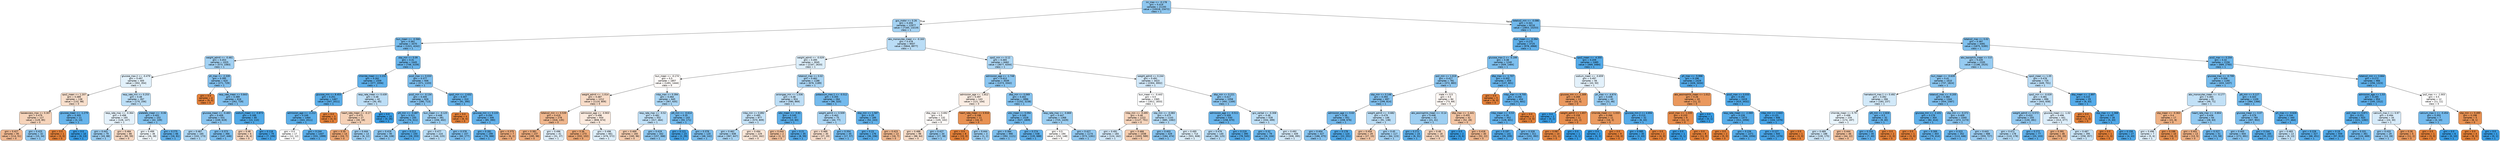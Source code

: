 digraph Tree {
node [shape=box, style="filled, rounded", color="black", fontname="helvetica"] ;
edge [fontname="helvetica"] ;
0 [label="inr_max <= -0.178\ngini = 0.419\nsamples = 21193\nvalue = [10018, 23472]\nclass = 1", fillcolor="#8ec7f0"] ;
1 [label="gcs_motor <= 0.26\ngini = 0.456\nsamples = 12977\nvalue = [7165, 13219]\nclass = 1", fillcolor="#a4d2f3"] ;
0 -> 1 [labeldistance=2.5, labelangle=45, headlabel="True"] ;
2 [label="bun_mean <= -0.566\ngini = 0.362\nsamples = 3470\nvalue = [1321, 4242]\nclass = 1", fillcolor="#77bced"] ;
1 -> 2 ;
3 [label="weight_admit <= -0.461\ngini = 0.453\nsamples = 1025\nvalue = [573, 1083]\nclass = 1", fillcolor="#a2d1f3"] ;
2 -> 3 ;
4 [label="glucose_max.2 <= -0.479\ngini = 0.497\nsamples = 405\nvalue = [302, 354]\nclass = 1", fillcolor="#e2f1fb"] ;
3 -> 4 ;
5 [label="spo2_mean <= 1.207\ngini = 0.489\nsamples = 138\nvalue = [132, 98]\nclass = 0", fillcolor="#f8dfcc"] ;
4 -> 5 ;
6 [label="baseexcess_max <= 0.307\ngini = 0.479\nsamples = 127\nvalue = [129, 85]\nclass = 0", fillcolor="#f6d4bb"] ;
5 -> 6 ;
7 [label="gini = 0.427\nsamples = 95\nvalue = [114, 51]\nclass = 0", fillcolor="#f1b992"] ;
6 -> 7 ;
8 [label="gini = 0.425\nsamples = 32\nvalue = [15, 34]\nclass = 1", fillcolor="#90c8f0"] ;
6 -> 8 ;
9 [label="glucose_mean <= -1.279\ngini = 0.305\nsamples = 11\nvalue = [3, 13]\nclass = 1", fillcolor="#67b4eb"] ;
5 -> 9 ;
10 [label="gini = 0.0\nsamples = 1\nvalue = [3, 0]\nclass = 0", fillcolor="#e58139"] ;
9 -> 10 ;
11 [label="gini = 0.0\nsamples = 10\nvalue = [0, 13]\nclass = 1", fillcolor="#399de5"] ;
9 -> 11 ;
12 [label="resp_rate_min <= 0.253\ngini = 0.48\nsamples = 267\nvalue = [170, 256]\nclass = 1", fillcolor="#bcdef6"] ;
4 -> 12 ;
13 [label="resp_rate_max <= -0.364\ngini = 0.498\nsamples = 165\nvalue = [128, 147]\nclass = 1", fillcolor="#e5f2fc"] ;
12 -> 13 ;
14 [label="gini = 0.441\nsamples = 79\nvalue = [43, 88]\nclass = 1", fillcolor="#9acdf2"] ;
13 -> 14 ;
15 [label="gini = 0.484\nsamples = 86\nvalue = [85, 59]\nclass = 0", fillcolor="#f7d8c2"] ;
13 -> 15 ;
16 [label="platelets_mean <= -0.06\ngini = 0.402\nsamples = 102\nvalue = [42, 109]\nclass = 1", fillcolor="#85c3ef"] ;
12 -> 16 ;
17 [label="gini = 0.499\nsamples = 36\nvalue = [26, 28]\nclass = 1", fillcolor="#f1f8fd"] ;
16 -> 17 ;
18 [label="gini = 0.275\nsamples = 66\nvalue = [16, 81]\nclass = 1", fillcolor="#60b0ea"] ;
16 -> 18 ;
19 [label="ph_max <= -2.339\ngini = 0.395\nsamples = 620\nvalue = [271, 729]\nclass = 1", fillcolor="#83c1ef"] ;
3 -> 19 ;
20 [label="gini = 0.0\nsamples = 4\nvalue = [9, 0]\nclass = 0", fillcolor="#e58139"] ;
19 -> 20 ;
21 [label="resp_rate_mean <= 0.843\ngini = 0.389\nsamples = 616\nvalue = [262, 729]\nclass = 1", fillcolor="#80c0ee"] ;
19 -> 21 ;
22 [label="glucose_mean <= -0.483\ngini = 0.409\nsamples = 531\nvalue = [249, 619]\nclass = 1", fillcolor="#89c4ef"] ;
21 -> 22 ;
23 [label="gini = 0.467\nsamples = 165\nvalue = [102, 173]\nclass = 1", fillcolor="#aed7f4"] ;
22 -> 23 ;
24 [label="gini = 0.373\nsamples = 366\nvalue = [147, 446]\nclass = 1", fillcolor="#7abdee"] ;
22 -> 24 ;
25 [label="sodium_mean <= -0.873\ngini = 0.189\nsamples = 85\nvalue = [13, 110]\nclass = 1", fillcolor="#50a9e8"] ;
21 -> 25 ;
26 [label="gini = 0.48\nsamples = 6\nvalue = [6, 4]\nclass = 0", fillcolor="#f6d5bd"] ;
25 -> 26 ;
27 [label="gini = 0.116\nsamples = 79\nvalue = [7, 106]\nclass = 1", fillcolor="#46a3e7"] ;
25 -> 27 ;
28 [label="sbp_min <= 0.09\ngini = 0.31\nsamples = 2445\nvalue = [748, 3159]\nclass = 1", fillcolor="#68b4eb"] ;
2 -> 28 ;
29 [label="chloride_mean <= 2.232\ngini = 0.262\nsamples = 1509\nvalue = [377, 2056]\nclass = 1", fillcolor="#5dafea"] ;
28 -> 29 ;
30 [label="glucose_min <= 8.453\ngini = 0.251\nsamples = 1467\nvalue = [347, 2011]\nclass = 1", fillcolor="#5baee9"] ;
29 -> 30 ;
31 [label="admission_age <= -2.212\ngini = 0.249\nsamples = 1464\nvalue = [343, 2011]\nclass = 1", fillcolor="#5baee9"] ;
30 -> 31 ;
32 [label="gini = 0.5\nsamples = 17\nvalue = [12, 12]\nclass = 0", fillcolor="#ffffff"] ;
31 -> 32 ;
33 [label="gini = 0.244\nsamples = 1447\nvalue = [331, 1999]\nclass = 1", fillcolor="#5aade9"] ;
31 -> 33 ;
34 [label="gini = 0.0\nsamples = 3\nvalue = [4, 0]\nclass = 0", fillcolor="#e58139"] ;
30 -> 34 ;
35 [label="resp_rate_mean <= 0.439\ngini = 0.48\nsamples = 42\nvalue = [30, 45]\nclass = 1", fillcolor="#bddef6"] ;
29 -> 35 ;
36 [label="heart_rate_mean <= -0.17\ngini = 0.475\nsamples = 27\nvalue = [30, 19]\nclass = 0", fillcolor="#f5d1b6"] ;
35 -> 36 ;
37 [label="gini = 0.35\nsamples = 14\nvalue = [24, 7]\nclass = 0", fillcolor="#eda673"] ;
36 -> 37 ;
38 [label="gini = 0.444\nsamples = 13\nvalue = [6, 12]\nclass = 1", fillcolor="#9ccef2"] ;
36 -> 38 ;
39 [label="gini = 0.0\nsamples = 15\nvalue = [0, 26]\nclass = 1", fillcolor="#399de5"] ;
35 -> 39 ;
40 [label="pco2_max <= 0.033\ngini = 0.377\nsamples = 936\nvalue = [371, 1103]\nclass = 1", fillcolor="#7cbeee"] ;
28 -> 40 ;
41 [label="pco2_min <= -0.134\ngini = 0.405\nsamples = 626\nvalue = [280, 713]\nclass = 1", fillcolor="#87c3ef"] ;
40 -> 41 ;
42 [label="ptt_min <= -0.487\ngini = 0.311\nsamples = 245\nvalue = [74, 311]\nclass = 1", fillcolor="#68b4eb"] ;
41 -> 42 ;
43 [label="gini = 0.419\nsamples = 95\nvalue = [46, 108]\nclass = 1", fillcolor="#8dc7f0"] ;
42 -> 43 ;
44 [label="gini = 0.213\nsamples = 150\nvalue = [28, 203]\nclass = 1", fillcolor="#54abe9"] ;
42 -> 44 ;
45 [label="bun_mean <= -0.125\ngini = 0.448\nsamples = 381\nvalue = [206, 402]\nclass = 1", fillcolor="#9ecff2"] ;
41 -> 45 ;
46 [label="gini = 0.477\nsamples = 224\nvalue = [146, 225]\nclass = 1", fillcolor="#b9ddf6"] ;
45 -> 46 ;
47 [label="gini = 0.378\nsamples = 157\nvalue = [60, 177]\nclass = 1", fillcolor="#7cbeee"] ;
45 -> 47 ;
48 [label="spo2_min <= -2.632\ngini = 0.307\nsamples = 310\nvalue = [91, 390]\nclass = 1", fillcolor="#67b4eb"] ;
40 -> 48 ;
49 [label="gini = 0.0\nsamples = 4\nvalue = [6, 0]\nclass = 0", fillcolor="#e58139"] ;
48 -> 49 ;
50 [label="glucose_min <= 3.133\ngini = 0.294\nsamples = 306\nvalue = [85, 390]\nclass = 1", fillcolor="#64b2eb"] ;
48 -> 50 ;
51 [label="gini = 0.281\nsamples = 299\nvalue = [79, 388]\nclass = 1", fillcolor="#61b1ea"] ;
50 -> 51 ;
52 [label="gini = 0.375\nsamples = 7\nvalue = [6, 2]\nclass = 0", fillcolor="#eeab7b"] ;
50 -> 52 ;
53 [label="abs_monocytes_mean <= -0.163\ngini = 0.478\nsamples = 9507\nvalue = [5844, 8977]\nclass = 1", fillcolor="#baddf6"] ;
1 -> 53 ;
54 [label="weight_admit <= -0.029\ngini = 0.495\nsamples = 3045\nvalue = [2167, 2633]\nclass = 1", fillcolor="#dceefa"] ;
53 -> 54 ;
55 [label="bun_mean <= -0.174\ngini = 0.5\nsamples = 1857\nvalue = [1491, 1444]\nclass = 0", fillcolor="#fefbf9"] ;
54 -> 55 ;
56 [label="weight_admit <= -1.014\ngini = 0.487\nsamples = 1212\nvalue = [1124, 809]\nclass = 0", fillcolor="#f8dcc8"] ;
55 -> 56 ;
57 [label="totalco2_min <= 0.539\ngini = 0.419\nsamples = 278\nvalue = [316, 135]\nclass = 0", fillcolor="#f0b78e"] ;
56 -> 57 ;
58 [label="gini = 0.381\nsamples = 237\nvalue = [285, 98]\nclass = 0", fillcolor="#eeac7d"] ;
57 -> 58 ;
59 [label="gini = 0.496\nsamples = 41\nvalue = [31, 37]\nclass = 1", fillcolor="#dfeffb"] ;
57 -> 59 ;
60 [label="admission_age <= -0.903\ngini = 0.496\nsamples = 934\nvalue = [808, 674]\nclass = 0", fillcolor="#fbeade"] ;
56 -> 60 ;
61 [label="gini = 0.36\nsamples = 273\nvalue = [332, 102]\nclass = 0", fillcolor="#eda876"] ;
60 -> 61 ;
62 [label="gini = 0.496\nsamples = 661\nvalue = [476, 572]\nclass = 1", fillcolor="#deeffb"] ;
60 -> 62 ;
63 [label="mbp_max <= 0.394\ngini = 0.464\nsamples = 645\nvalue = [367, 635]\nclass = 1", fillcolor="#abd6f4"] ;
55 -> 63 ;
64 [label="resp_rate_max <= -0.52\ngini = 0.482\nsamples = 502\nvalue = [317, 464]\nclass = 1", fillcolor="#c0e0f7"] ;
63 -> 64 ;
65 [label="gini = 0.469\nsamples = 160\nvalue = [160, 96]\nclass = 0", fillcolor="#f5cdb0"] ;
64 -> 65 ;
66 [label="gini = 0.419\nsamples = 342\nvalue = [157, 368]\nclass = 1", fillcolor="#8dc7f0"] ;
64 -> 66 ;
67 [label="ptt_min <= -0.614\ngini = 0.35\nsamples = 143\nvalue = [50, 171]\nclass = 1", fillcolor="#73baed"] ;
63 -> 67 ;
68 [label="gini = 0.121\nsamples = 23\nvalue = [2, 29]\nclass = 1", fillcolor="#47a4e7"] ;
67 -> 68 ;
69 [label="gini = 0.378\nsamples = 120\nvalue = [48, 142]\nclass = 1", fillcolor="#7cbeee"] ;
67 -> 69 ;
70 [label="totalco2_max <= 0.02\ngini = 0.462\nsamples = 1188\nvalue = [676, 1189]\nclass = 1", fillcolor="#aad5f4"] ;
54 -> 70 ;
71 [label="aniongap_min <= 1.536\ngini = 0.48\nsamples = 924\nvalue = [580, 869]\nclass = 1", fillcolor="#bddef6"] ;
70 -> 71 ;
72 [label="mbp_min <= 0.892\ngini = 0.485\nsamples = 877\nvalue = [570, 809]\nclass = 1", fillcolor="#c5e2f7"] ;
71 -> 72 ;
73 [label="gini = 0.462\nsamples = 648\nvalue = [367, 647]\nclass = 1", fillcolor="#a9d5f4"] ;
72 -> 73 ;
74 [label="gini = 0.494\nsamples = 229\nvalue = [203, 162]\nclass = 0", fillcolor="#fae6d7"] ;
72 -> 74 ;
75 [label="wbc_mean <= -0.81\ngini = 0.245\nsamples = 47\nvalue = [10, 60]\nclass = 1", fillcolor="#5aade9"] ;
71 -> 75 ;
76 [label="gini = 0.444\nsamples = 2\nvalue = [2, 1]\nclass = 0", fillcolor="#f2c09c"] ;
75 -> 76 ;
77 [label="gini = 0.21\nsamples = 45\nvalue = [8, 59]\nclass = 1", fillcolor="#54aae9"] ;
75 -> 77 ;
78 [label="potassium_max.1 <= -0.512\ngini = 0.355\nsamples = 264\nvalue = [96, 320]\nclass = 1", fillcolor="#74baed"] ;
70 -> 78 ;
79 [label="weight_admit <= 0.509\ngini = 0.463\nsamples = 75\nvalue = [44, 77]\nclass = 1", fillcolor="#aad5f4"] ;
78 -> 79 ;
80 [label="gini = 0.489\nsamples = 30\nvalue = [27, 20]\nclass = 0", fillcolor="#f8decc"] ;
79 -> 80 ;
81 [label="gini = 0.354\nsamples = 45\nvalue = [17, 57]\nclass = 1", fillcolor="#74baed"] ;
79 -> 81 ;
82 [label="dbp_min <= 1.587\ngini = 0.29\nsamples = 189\nvalue = [52, 243]\nclass = 1", fillcolor="#63b2eb"] ;
78 -> 82 ;
83 [label="gini = 0.23\nsamples = 176\nvalue = [36, 236]\nclass = 1", fillcolor="#57ace9"] ;
82 -> 83 ;
84 [label="gini = 0.423\nsamples = 13\nvalue = [16, 7]\nclass = 0", fillcolor="#f0b890"] ;
82 -> 84 ;
85 [label="spo2_min <= 0.12\ngini = 0.465\nsamples = 6462\nvalue = [3677, 6344]\nclass = 1", fillcolor="#acd6f4"] ;
53 -> 85 ;
86 [label="admission_age <= -1.748\ngini = 0.413\nsamples = 3039\nvalue = [1373, 3342]\nclass = 1", fillcolor="#8ac5f0"] ;
85 -> 86 ;
87 [label="admission_age <= -1.812\ngini = 0.497\nsamples = 143\nvalue = [121, 104]\nclass = 0", fillcolor="#fbede3"] ;
86 -> 87 ;
88 [label="dbp_max <= 0.692\ngini = 0.5\nsamples = 132\nvalue = [105, 102]\nclass = 0", fillcolor="#fefbf9"] ;
87 -> 88 ;
89 [label="gini = 0.488\nsamples = 98\nvalue = [88, 64]\nclass = 0", fillcolor="#f8ddc9"] ;
88 -> 89 ;
90 [label="gini = 0.427\nsamples = 34\nvalue = [17, 38]\nclass = 1", fillcolor="#92c9f1"] ;
88 -> 90 ;
91 [label="heart_rate_mean <= 0.916\ngini = 0.198\nsamples = 11\nvalue = [16, 2]\nclass = 0", fillcolor="#e89152"] ;
87 -> 91 ;
92 [label="gini = 0.0\nsamples = 8\nvalue = [15, 0]\nclass = 0", fillcolor="#e58139"] ;
91 -> 92 ;
93 [label="gini = 0.444\nsamples = 3\nvalue = [1, 2]\nclass = 1", fillcolor="#9ccef2"] ;
91 -> 93 ;
94 [label="dbp_min <= 0.069\ngini = 0.402\nsamples = 2896\nvalue = [1252, 3238]\nclass = 1", fillcolor="#86c3ef"] ;
86 -> 94 ;
95 [label="wbc_mean <= 0.094\ngini = 0.349\nsamples = 1528\nvalue = [527, 1809]\nclass = 1", fillcolor="#73baed"] ;
94 -> 95 ;
96 [label="gini = 0.384\nsamples = 990\nvalue = [392, 1121]\nclass = 1", fillcolor="#7ebfee"] ;
95 -> 96 ;
97 [label="gini = 0.274\nsamples = 538\nvalue = [135, 688]\nclass = 1", fillcolor="#60b0ea"] ;
95 -> 97 ;
98 [label="resp_rate_max <= -0.869\ngini = 0.447\nsamples = 1368\nvalue = [725, 1429]\nclass = 1", fillcolor="#9dcff2"] ;
94 -> 98 ;
99 [label="gini = 0.5\nsamples = 194\nvalue = [152, 148]\nclass = 0", fillcolor="#fefcfa"] ;
98 -> 99 ;
100 [label="gini = 0.427\nsamples = 1174\nvalue = [573, 1281]\nclass = 1", fillcolor="#92c9f1"] ;
98 -> 100 ;
101 [label="weight_admit <= 0.244\ngini = 0.491\nsamples = 3423\nvalue = [2304, 3002]\nclass = 1", fillcolor="#d1e8f9"] ;
85 -> 101 ;
102 [label="bun_mean <= -0.443\ngini = 0.5\nsamples = 2365\nvalue = [1812, 1833]\nclass = 1", fillcolor="#fdfeff"] ;
101 -> 102 ;
103 [label="mbp_min <= -0.495\ngini = 0.48\nsamples = 1222\nvalue = [1127, 751]\nclass = 0", fillcolor="#f6d5bd"] ;
102 -> 103 ;
104 [label="gini = 0.491\nsamples = 184\nvalue = [124, 162]\nclass = 1", fillcolor="#d1e8f9"] ;
103 -> 104 ;
105 [label="gini = 0.466\nsamples = 1038\nvalue = [1003, 589]\nclass = 0", fillcolor="#f4cbad"] ;
103 -> 105 ;
106 [label="sbp_min <= -0.083\ngini = 0.475\nsamples = 1143\nvalue = [685, 1082]\nclass = 1", fillcolor="#b6dbf5"] ;
102 -> 106 ;
107 [label="gini = 0.403\nsamples = 429\nvalue = [184, 474]\nclass = 1", fillcolor="#86c3ef"] ;
106 -> 107 ;
108 [label="gini = 0.495\nsamples = 714\nvalue = [501, 608]\nclass = 1", fillcolor="#dceefa"] ;
106 -> 108 ;
109 [label="dbp_min <= 0.221\ngini = 0.417\nsamples = 1058\nvalue = [492, 1169]\nclass = 1", fillcolor="#8cc6f0"] ;
101 -> 109 ;
110 [label="admission_age <= -0.511\ngini = 0.309\nsamples = 530\nvalue = [158, 670]\nclass = 1", fillcolor="#68b4eb"] ;
109 -> 110 ;
111 [label="gini = 0.476\nsamples = 140\nvalue = [80, 125]\nclass = 1", fillcolor="#b8dcf6"] ;
110 -> 111 ;
112 [label="gini = 0.219\nsamples = 390\nvalue = [78, 545]\nclass = 1", fillcolor="#55abe9"] ;
110 -> 112 ;
113 [label="gcs_verbal <= -0.308\ngini = 0.48\nsamples = 528\nvalue = [334, 499]\nclass = 1", fillcolor="#bedff6"] ;
109 -> 113 ;
114 [label="gini = 0.32\nsamples = 79\nvalue = [26, 104]\nclass = 1", fillcolor="#6ab6ec"] ;
113 -> 114 ;
115 [label="gini = 0.492\nsamples = 449\nvalue = [308, 395]\nclass = 1", fillcolor="#d3e9f9"] ;
113 -> 115 ;
116 [label="totalco2_min <= -0.086\ngini = 0.341\nsamples = 8216\nvalue = [2853, 10253]\nclass = 1", fillcolor="#70b8ec"] ;
0 -> 116 [labeldistance=2.5, labelangle=-45, headlabel="False"] ;
117 [label="bun_mean <= -0.394\ngini = 0.275\nsamples = 3725\nvalue = [978, 4968]\nclass = 1", fillcolor="#60b0ea"] ;
116 -> 117 ;
118 [label="glucose_max.2 <= -0.199\ngini = 0.38\nsamples = 1240\nvalue = [509, 1484]\nclass = 1", fillcolor="#7dbfee"] ;
117 -> 118 ;
119 [label="po2_min <= 1.019\ngini = 0.417\nsamples = 781\nvalue = [372, 883]\nclass = 1", fillcolor="#8cc6f0"] ;
118 -> 119 ;
120 [label="sbp_min <= 0.148\ngini = 0.393\nsamples = 697\nvalue = [299, 814]\nclass = 1", fillcolor="#82c1ef"] ;
119 -> 120 ;
121 [label="admission_age <= 0.63\ngini = 0.36\nsamples = 551\nvalue = [208, 676]\nclass = 1", fillcolor="#76bbed"] ;
120 -> 121 ;
122 [label="gini = 0.404\nsamples = 427\nvalue = [186, 475]\nclass = 1", fillcolor="#87c3ef"] ;
121 -> 122 ;
123 [label="gini = 0.178\nsamples = 124\nvalue = [22, 201]\nclass = 1", fillcolor="#4fa8e8"] ;
121 -> 123 ;
124 [label="weight_admit <= -0.682\ngini = 0.479\nsamples = 146\nvalue = [91, 138]\nclass = 1", fillcolor="#bcdef6"] ;
120 -> 124 ;
125 [label="gini = 0.459\nsamples = 29\nvalue = [27, 15]\nclass = 0", fillcolor="#f3c7a7"] ;
124 -> 125 ;
126 [label="gini = 0.45\nsamples = 117\nvalue = [64, 123]\nclass = 1", fillcolor="#a0d0f3"] ;
124 -> 126 ;
127 [label="male <= 0.5\ngini = 0.5\nsamples = 84\nvalue = [73, 69]\nclass = 0", fillcolor="#fef8f4"] ;
119 -> 127 ;
128 [label="abs_eosinophils_mean <= -0.14\ngini = 0.448\nsamples = 42\nvalue = [21, 41]\nclass = 1", fillcolor="#9ecff2"] ;
127 -> 128 ;
129 [label="gini = 0.272\nsamples = 24\nvalue = [6, 31]\nclass = 1", fillcolor="#5fb0ea"] ;
128 -> 129 ;
130 [label="gini = 0.48\nsamples = 18\nvalue = [15, 10]\nclass = 0", fillcolor="#f6d5bd"] ;
128 -> 130 ;
131 [label="dbp_max <= -1.441\ngini = 0.455\nsamples = 42\nvalue = [52, 28]\nclass = 0", fillcolor="#f3c5a4"] ;
127 -> 131 ;
132 [label="gini = 0.0\nsamples = 2\nvalue = [0, 6]\nclass = 1", fillcolor="#399de5"] ;
131 -> 132 ;
133 [label="gini = 0.418\nsamples = 40\nvalue = [52, 22]\nclass = 0", fillcolor="#f0b68d"] ;
131 -> 133 ;
134 [label="dbp_max <= -1.707\ngini = 0.302\nsamples = 459\nvalue = [137, 601]\nclass = 1", fillcolor="#66b3eb"] ;
118 -> 134 ;
135 [label="gini = 0.0\nsamples = 5\nvalue = [6, 0]\nclass = 0", fillcolor="#e58139"] ;
134 -> 135 ;
136 [label="mbp_max <= 6.705\ngini = 0.294\nsamples = 454\nvalue = [131, 601]\nclass = 1", fillcolor="#64b2eb"] ;
134 -> 136 ;
137 [label="mbp_mean <= -0.53\ngini = 0.29\nsamples = 452\nvalue = [128, 601]\nclass = 1", fillcolor="#63b2eb"] ;
136 -> 137 ;
138 [label="gini = 0.197\nsamples = 141\nvalue = [26, 209]\nclass = 1", fillcolor="#52a9e8"] ;
137 -> 138 ;
139 [label="gini = 0.328\nsamples = 311\nvalue = [102, 392]\nclass = 1", fillcolor="#6db6ec"] ;
137 -> 139 ;
140 [label="gini = 0.0\nsamples = 2\nvalue = [3, 0]\nclass = 0", fillcolor="#e58139"] ;
136 -> 140 ;
141 [label="spo2_mean <= -4.355\ngini = 0.209\nsamples = 2485\nvalue = [469, 3484]\nclass = 1", fillcolor="#54aae8"] ;
117 -> 141 ;
142 [label="sodium_mean <= -0.659\ngini = 0.497\nsamples = 56\nvalue = [43, 50]\nclass = 1", fillcolor="#e3f1fb"] ;
141 -> 142 ;
143 [label="glucose_min <= -1.309\ngini = 0.269\nsamples = 13\nvalue = [21, 4]\nclass = 0", fillcolor="#ea995f"] ;
142 -> 143 ;
144 [label="gini = 0.0\nsamples = 2\nvalue = [0, 2]\nclass = 1", fillcolor="#399de5"] ;
143 -> 144 ;
145 [label="weight_admit <= 1.657\ngini = 0.159\nsamples = 11\nvalue = [21, 2]\nclass = 0", fillcolor="#e78d4c"] ;
143 -> 145 ;
146 [label="gini = 0.087\nsamples = 10\nvalue = [21, 1]\nclass = 0", fillcolor="#e68742"] ;
145 -> 146 ;
147 [label="gini = 0.0\nsamples = 1\nvalue = [0, 1]\nclass = 1", fillcolor="#399de5"] ;
145 -> 147 ;
148 [label="ph_max <= -4.674\ngini = 0.438\nsamples = 43\nvalue = [22, 46]\nclass = 1", fillcolor="#98ccf1"] ;
142 -> 148 ;
149 [label="chloride_mean <= -1.033\ngini = 0.266\nsamples = 11\nvalue = [16, 3]\nclass = 0", fillcolor="#ea995e"] ;
148 -> 149 ;
150 [label="gini = 0.0\nsamples = 2\nvalue = [0, 3]\nclass = 1", fillcolor="#399de5"] ;
149 -> 150 ;
151 [label="gini = 0.0\nsamples = 9\nvalue = [16, 0]\nclass = 0", fillcolor="#e58139"] ;
149 -> 151 ;
152 [label="glucose_min.2 <= 4.694\ngini = 0.215\nsamples = 32\nvalue = [6, 43]\nclass = 1", fillcolor="#55abe9"] ;
148 -> 152 ;
153 [label="gini = 0.085\nsamples = 30\nvalue = [2, 43]\nclass = 1", fillcolor="#42a2e6"] ;
152 -> 153 ;
154 [label="gini = 0.0\nsamples = 2\nvalue = [4, 0]\nclass = 0", fillcolor="#e58139"] ;
152 -> 154 ;
155 [label="ph_max <= -5.998\ngini = 0.196\nsamples = 2429\nvalue = [426, 3434]\nclass = 1", fillcolor="#52a9e8"] ;
141 -> 155 ;
156 [label="abs_eosinophils_mean <= 1.012\ngini = 0.26\nsamples = 10\nvalue = [11, 2]\nclass = 0", fillcolor="#ea985d"] ;
155 -> 156 ;
157 [label="pco2_max <= -1.035\ngini = 0.153\nsamples = 9\nvalue = [11, 1]\nclass = 0", fillcolor="#e78c4b"] ;
156 -> 157 ;
158 [label="gini = 0.0\nsamples = 1\nvalue = [0, 1]\nclass = 1", fillcolor="#399de5"] ;
157 -> 158 ;
159 [label="gini = 0.0\nsamples = 8\nvalue = [11, 0]\nclass = 0", fillcolor="#e58139"] ;
157 -> 159 ;
160 [label="gini = 0.0\nsamples = 1\nvalue = [0, 1]\nclass = 1", fillcolor="#399de5"] ;
156 -> 160 ;
161 [label="pco2_max <= 0.033\ngini = 0.192\nsamples = 2419\nvalue = [415, 3432]\nclass = 1", fillcolor="#51a9e8"] ;
155 -> 161 ;
162 [label="resp_rate_mean <= -2.069\ngini = 0.228\nsamples = 1473\nvalue = [311, 2056]\nclass = 1", fillcolor="#57ace9"] ;
161 -> 162 ;
163 [label="gini = 0.0\nsamples = 2\nvalue = [5, 0]\nclass = 0", fillcolor="#e58139"] ;
162 -> 163 ;
164 [label="gini = 0.226\nsamples = 1471\nvalue = [306, 2056]\nclass = 1", fillcolor="#56ace9"] ;
162 -> 164 ;
165 [label="mbp_min <= 2.643\ngini = 0.131\nsamples = 946\nvalue = [104, 1376]\nclass = 1", fillcolor="#48a4e7"] ;
161 -> 165 ;
166 [label="gini = 0.127\nsamples = 945\nvalue = [101, 1376]\nclass = 1", fillcolor="#48a4e7"] ;
165 -> 166 ;
167 [label="gini = 0.0\nsamples = 1\nvalue = [3, 0]\nclass = 0", fillcolor="#e58139"] ;
165 -> 167 ;
168 [label="totalco2_max <= 0.02\ngini = 0.387\nsamples = 4491\nvalue = [1875, 5285]\nclass = 1", fillcolor="#7fc0ee"] ;
116 -> 168 ;
169 [label="abs_basophils_mean <= 0.0\ngini = 0.435\nsamples = 2335\nvalue = [1186, 2525]\nclass = 1", fillcolor="#96cbf1"] ;
168 -> 169 ;
170 [label="bun_mean <= -0.639\ngini = 0.41\nsamples = 1610\nvalue = [737, 1824]\nclass = 1", fillcolor="#89c5f0"] ;
169 -> 170 ;
171 [label="hematocrit_max.1 <= 0.492\ngini = 0.492\nsamples = 266\nvalue = [183, 237]\nclass = 1", fillcolor="#d2e9f9"] ;
170 -> 171 ;
172 [label="chloride_mean <= 0.79\ngini = 0.498\nsamples = 234\nvalue = [174, 197]\nclass = 1", fillcolor="#e8f4fc"] ;
171 -> 172 ;
173 [label="gini = 0.489\nsamples = 188\nvalue = [130, 175]\nclass = 1", fillcolor="#cce6f8"] ;
172 -> 173 ;
174 [label="gini = 0.444\nsamples = 46\nvalue = [44, 22]\nclass = 0", fillcolor="#f2c09c"] ;
172 -> 174 ;
175 [label="ptt_min <= 2.826\ngini = 0.3\nsamples = 32\nvalue = [9, 40]\nclass = 1", fillcolor="#66b3eb"] ;
171 -> 175 ;
176 [label="gini = 0.254\nsamples = 30\nvalue = [7, 40]\nclass = 1", fillcolor="#5caeea"] ;
175 -> 176 ;
177 [label="gini = 0.0\nsamples = 2\nvalue = [2, 0]\nclass = 0", fillcolor="#e58139"] ;
175 -> 177 ;
178 [label="totalco2_max <= -0.205\ngini = 0.384\nsamples = 1344\nvalue = [554, 1587]\nclass = 1", fillcolor="#7ebfee"] ;
170 -> 178 ;
179 [label="glucose_min <= -2.431\ngini = 0.276\nsamples = 304\nvalue = [82, 414]\nclass = 1", fillcolor="#60b0ea"] ;
178 -> 179 ;
180 [label="gini = 0.0\nsamples = 1\nvalue = [3, 0]\nclass = 0", fillcolor="#e58139"] ;
179 -> 180 ;
181 [label="gini = 0.269\nsamples = 303\nvalue = [79, 414]\nclass = 1", fillcolor="#5fb0ea"] ;
179 -> 181 ;
182 [label="sbp_min <= -0.372\ngini = 0.409\nsamples = 1040\nvalue = [472, 1173]\nclass = 1", fillcolor="#89c4ef"] ;
178 -> 182 ;
183 [label="gini = 0.323\nsamples = 352\nvalue = [113, 446]\nclass = 1", fillcolor="#6bb6ec"] ;
182 -> 183 ;
184 [label="gini = 0.443\nsamples = 688\nvalue = [359, 727]\nclass = 1", fillcolor="#9bcdf2"] ;
182 -> 184 ;
185 [label="spo2_mean <= 1.05\ngini = 0.476\nsamples = 725\nvalue = [449, 701]\nclass = 1", fillcolor="#b8dcf6"] ;
169 -> 185 ;
186 [label="spo2_min <= -0.029\ngini = 0.481\nsamples = 696\nvalue = [443, 658]\nclass = 1", fillcolor="#bedff7"] ;
185 -> 186 ;
187 [label="weight_admit <= 0.572\ngini = 0.433\nsamples = 255\nvalue = [130, 281]\nclass = 1", fillcolor="#95caf1"] ;
186 -> 187 ;
188 [label="gini = 0.472\nsamples = 178\nvalue = [110, 178]\nclass = 1", fillcolor="#b3daf5"] ;
187 -> 188 ;
189 [label="gini = 0.272\nsamples = 77\nvalue = [20, 103]\nclass = 1", fillcolor="#5fb0ea"] ;
187 -> 189 ;
190 [label="glucose_mean <= -1.02\ngini = 0.496\nsamples = 441\nvalue = [313, 377]\nclass = 1", fillcolor="#ddeefb"] ;
186 -> 190 ;
191 [label="gini = 0.391\nsamples = 46\nvalue = [55, 20]\nclass = 0", fillcolor="#eeaf81"] ;
190 -> 191 ;
192 [label="gini = 0.487\nsamples = 395\nvalue = [258, 357]\nclass = 1", fillcolor="#c8e4f8"] ;
190 -> 192 ;
193 [label="dbp_mean <= -1.897\ngini = 0.215\nsamples = 29\nvalue = [6, 43]\nclass = 1", fillcolor="#55abe9"] ;
185 -> 193 ;
194 [label="gini = 0.0\nsamples = 1\nvalue = [1, 0]\nclass = 0", fillcolor="#e58139"] ;
193 -> 194 ;
195 [label="sbp_max <= -1.368\ngini = 0.187\nsamples = 28\nvalue = [5, 43]\nclass = 1", fillcolor="#50a8e8"] ;
193 -> 195 ;
196 [label="gini = 0.0\nsamples = 1\nvalue = [1, 0]\nclass = 0", fillcolor="#e58139"] ;
195 -> 196 ;
197 [label="gini = 0.156\nsamples = 27\nvalue = [4, 43]\nclass = 1", fillcolor="#4ba6e7"] ;
195 -> 197 ;
198 [label="pco2_max <= 0.204\ngini = 0.32\nsamples = 2156\nvalue = [689, 2760]\nclass = 1", fillcolor="#6ab5eb"] ;
168 -> 198 ;
199 [label="glucose_max <= -0.799\ngini = 0.356\nsamples = 1190\nvalue = [433, 1437]\nclass = 1", fillcolor="#75bbed"] ;
198 -> 199 ;
200 [label="abs_monocytes_mean <= -0.177\ngini = 0.483\nsamples = 81\nvalue = [49, 71]\nclass = 1", fillcolor="#c2e1f7"] ;
199 -> 200 ;
201 [label="sbp_mean <= -0.363\ngini = 0.4\nsamples = 17\nvalue = [21, 8]\nclass = 0", fillcolor="#efb184"] ;
200 -> 201 ;
202 [label="gini = 0.496\nsamples = 7\nvalue = [5, 6]\nclass = 1", fillcolor="#deeffb"] ;
201 -> 202 ;
203 [label="gini = 0.198\nsamples = 10\nvalue = [16, 2]\nclass = 0", fillcolor="#e89152"] ;
201 -> 203 ;
204 [label="heart_rate_max <= -0.804\ngini = 0.426\nsamples = 64\nvalue = [28, 63]\nclass = 1", fillcolor="#91c9f1"] ;
200 -> 204 ;
205 [label="gini = 0.401\nsamples = 13\nvalue = [13, 5]\nclass = 0", fillcolor="#efb185"] ;
204 -> 205 ;
206 [label="gini = 0.327\nsamples = 51\nvalue = [15, 58]\nclass = 1", fillcolor="#6cb6ec"] ;
204 -> 206 ;
207 [label="ptt_min <= 0.127\ngini = 0.343\nsamples = 1109\nvalue = [384, 1366]\nclass = 1", fillcolor="#71b9ec"] ;
199 -> 207 ;
208 [label="glucose_mean <= 0.07\ngini = 0.379\nsamples = 769\nvalue = [307, 902]\nclass = 1", fillcolor="#7cbeee"] ;
207 -> 208 ;
209 [label="gini = 0.405\nsamples = 604\nvalue = [272, 691]\nclass = 1", fillcolor="#87c4ef"] ;
208 -> 209 ;
210 [label="gini = 0.244\nsamples = 165\nvalue = [35, 211]\nclass = 1", fillcolor="#5aade9"] ;
208 -> 210 ;
211 [label="ph_max <= -0.626\ngini = 0.244\nsamples = 340\nvalue = [77, 464]\nclass = 1", fillcolor="#5aade9"] ;
207 -> 211 ;
212 [label="gini = 0.483\nsamples = 13\nvalue = [9, 13]\nclass = 1", fillcolor="#c2e1f7"] ;
211 -> 212 ;
213 [label="gini = 0.228\nsamples = 327\nvalue = [68, 451]\nclass = 1", fillcolor="#57ace9"] ;
211 -> 213 ;
214 [label="totalco2_min <= 3.664\ngini = 0.272\nsamples = 966\nvalue = [256, 1323]\nclass = 1", fillcolor="#5fb0ea"] ;
198 -> 214 ;
215 [label="admission_age <= 1.53\ngini = 0.265\nsamples = 954\nvalue = [245, 1312]\nclass = 1", fillcolor="#5eafea"] ;
214 -> 215 ;
216 [label="po2_max <= 0.871\ngini = 0.251\nsamples = 920\nvalue = [221, 1282]\nclass = 1", fillcolor="#5baee9"] ;
215 -> 216 ;
217 [label="gini = 0.19\nsamples = 559\nvalue = [97, 813]\nclass = 1", fillcolor="#51a9e8"] ;
216 -> 217 ;
218 [label="gini = 0.331\nsamples = 361\nvalue = [124, 469]\nclass = 1", fillcolor="#6db7ec"] ;
216 -> 218 ;
219 [label="calcium_max.1 <= 0.97\ngini = 0.494\nsamples = 34\nvalue = [24, 30]\nclass = 1", fillcolor="#d7ebfa"] ;
215 -> 219 ;
220 [label="gini = 0.433\nsamples = 29\nvalue = [13, 28]\nclass = 1", fillcolor="#95caf1"] ;
219 -> 220 ;
221 [label="gini = 0.26\nsamples = 5\nvalue = [11, 2]\nclass = 0", fillcolor="#ea985d"] ;
219 -> 221 ;
222 [label="po2_max <= -1.003\ngini = 0.5\nsamples = 12\nvalue = [11, 11]\nclass = 0", fillcolor="#ffffff"] ;
214 -> 222 ;
223 [label="calcium_max.1 <= -0.454\ngini = 0.355\nsamples = 7\nvalue = [3, 10]\nclass = 1", fillcolor="#74baed"] ;
222 -> 223 ;
224 [label="gini = 0.0\nsamples = 1\nvalue = [3, 0]\nclass = 0", fillcolor="#e58139"] ;
223 -> 224 ;
225 [label="gini = 0.0\nsamples = 6\nvalue = [0, 10]\nclass = 1", fillcolor="#399de5"] ;
223 -> 225 ;
226 [label="sbp_min <= 0.495\ngini = 0.198\nsamples = 5\nvalue = [8, 1]\nclass = 0", fillcolor="#e89152"] ;
222 -> 226 ;
227 [label="gini = 0.0\nsamples = 4\nvalue = [8, 0]\nclass = 0", fillcolor="#e58139"] ;
226 -> 227 ;
228 [label="gini = 0.0\nsamples = 1\nvalue = [0, 1]\nclass = 1", fillcolor="#399de5"] ;
226 -> 228 ;
}